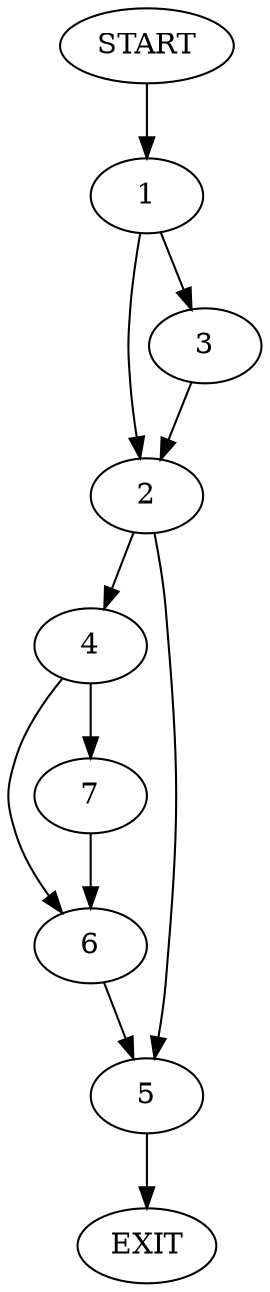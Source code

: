 digraph {
0 [label="START"]
8 [label="EXIT"]
0 -> 1
1 -> 2
1 -> 3
2 -> 4
2 -> 5
3 -> 2
5 -> 8
4 -> 6
4 -> 7
7 -> 6
6 -> 5
}
